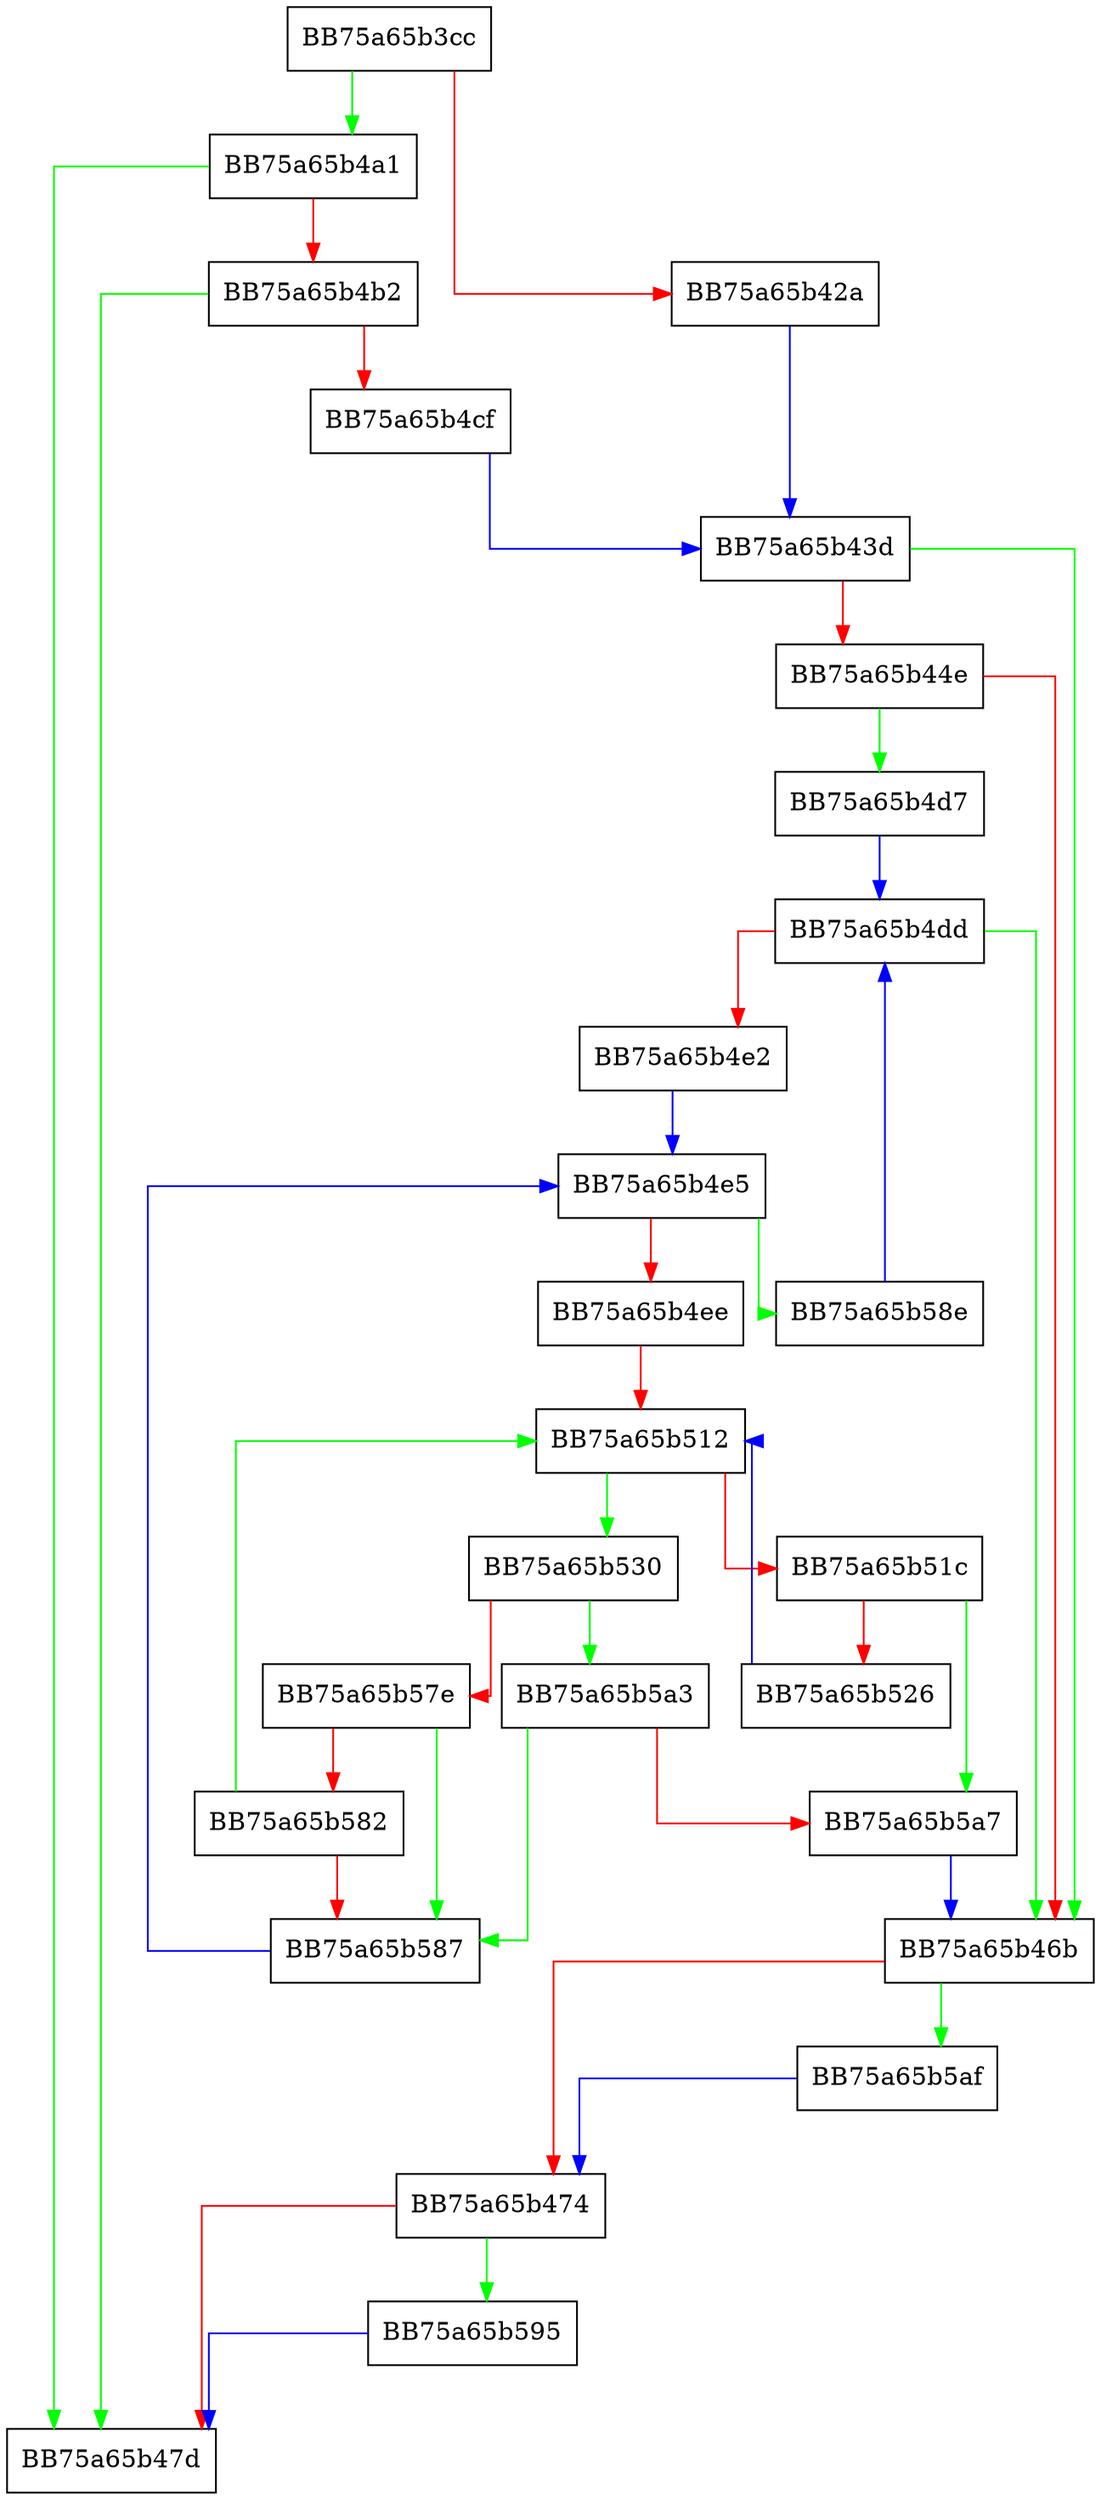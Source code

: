 digraph expand_path_cmp {
  node [shape="box"];
  graph [splines=ortho];
  BB75a65b3cc -> BB75a65b4a1 [color="green"];
  BB75a65b3cc -> BB75a65b42a [color="red"];
  BB75a65b42a -> BB75a65b43d [color="blue"];
  BB75a65b43d -> BB75a65b46b [color="green"];
  BB75a65b43d -> BB75a65b44e [color="red"];
  BB75a65b44e -> BB75a65b4d7 [color="green"];
  BB75a65b44e -> BB75a65b46b [color="red"];
  BB75a65b46b -> BB75a65b5af [color="green"];
  BB75a65b46b -> BB75a65b474 [color="red"];
  BB75a65b474 -> BB75a65b595 [color="green"];
  BB75a65b474 -> BB75a65b47d [color="red"];
  BB75a65b4a1 -> BB75a65b47d [color="green"];
  BB75a65b4a1 -> BB75a65b4b2 [color="red"];
  BB75a65b4b2 -> BB75a65b47d [color="green"];
  BB75a65b4b2 -> BB75a65b4cf [color="red"];
  BB75a65b4cf -> BB75a65b43d [color="blue"];
  BB75a65b4d7 -> BB75a65b4dd [color="blue"];
  BB75a65b4dd -> BB75a65b46b [color="green"];
  BB75a65b4dd -> BB75a65b4e2 [color="red"];
  BB75a65b4e2 -> BB75a65b4e5 [color="blue"];
  BB75a65b4e5 -> BB75a65b58e [color="green"];
  BB75a65b4e5 -> BB75a65b4ee [color="red"];
  BB75a65b4ee -> BB75a65b512 [color="red"];
  BB75a65b512 -> BB75a65b530 [color="green"];
  BB75a65b512 -> BB75a65b51c [color="red"];
  BB75a65b51c -> BB75a65b5a7 [color="green"];
  BB75a65b51c -> BB75a65b526 [color="red"];
  BB75a65b526 -> BB75a65b512 [color="blue"];
  BB75a65b530 -> BB75a65b5a3 [color="green"];
  BB75a65b530 -> BB75a65b57e [color="red"];
  BB75a65b57e -> BB75a65b587 [color="green"];
  BB75a65b57e -> BB75a65b582 [color="red"];
  BB75a65b582 -> BB75a65b512 [color="green"];
  BB75a65b582 -> BB75a65b587 [color="red"];
  BB75a65b587 -> BB75a65b4e5 [color="blue"];
  BB75a65b58e -> BB75a65b4dd [color="blue"];
  BB75a65b595 -> BB75a65b47d [color="blue"];
  BB75a65b5a3 -> BB75a65b587 [color="green"];
  BB75a65b5a3 -> BB75a65b5a7 [color="red"];
  BB75a65b5a7 -> BB75a65b46b [color="blue"];
  BB75a65b5af -> BB75a65b474 [color="blue"];
}
